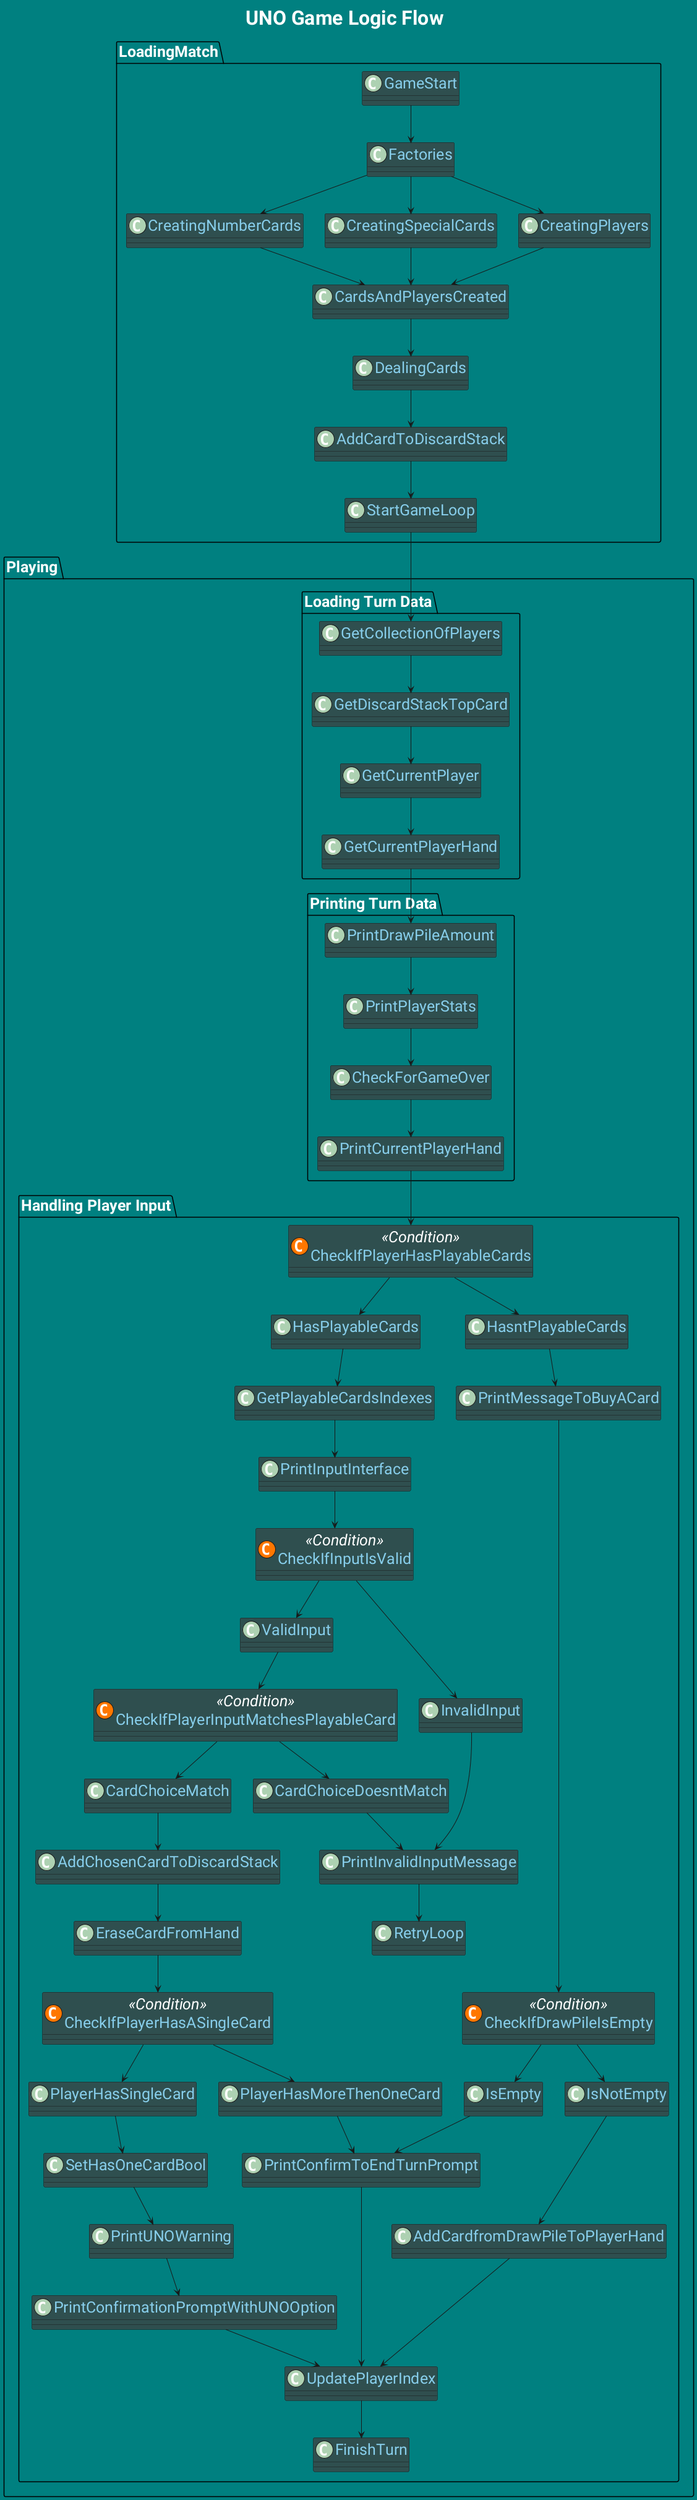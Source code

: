 @startuml UnoGameLogicFlow

title UNO Game Logic Flow

package LoadingMatch {
    class GameStart
    class Factories
    class CardsAndPlayersCreated
    class CreatingNumberCards
    class CreatingSpecialCards
    class CreatingPlayers
    class DealingCards
    class AddCardToDiscardStack
    class StartGameLoop

    GameStart --> Factories
    Factories --> CreatingNumberCards
    Factories --> CreatingSpecialCards
    Factories --> CreatingPlayers
    CreatingNumberCards --> CardsAndPlayersCreated
    CreatingSpecialCards --> CardsAndPlayersCreated
    CreatingPlayers --> CardsAndPlayersCreated
    CardsAndPlayersCreated --> DealingCards
    DealingCards --> AddCardToDiscardStack
    AddCardToDiscardStack --> StartGameLoop
}
package Playing {
    package "Loading Turn Data"{
        class GetCollectionOfPlayers
        class GetDiscardStackTopCard
        class GetCurrentPlayer
        class GetCurrentPlayerHand
        StartGameLoop --> GetCollectionOfPlayers
        GetCollectionOfPlayers --> GetDiscardStackTopCard
        GetDiscardStackTopCard --> GetCurrentPlayer
        GetCurrentPlayer --> GetCurrentPlayerHand
    }
    package "Printing Turn Data"{
        class PrintDrawPileAmount
        class PrintPlayerStats
        class CheckForGameOver
        class PrintCurrentPlayerHand
        GetCurrentPlayerHand --> PrintDrawPileAmount
        PrintDrawPileAmount --> PrintPlayerStats
        PrintPlayerStats --> CheckForGameOver
        CheckForGameOver --> PrintCurrentPlayerHand
    }
    package "Handling Player Input"{
        class CheckIfPlayerHasPlayableCards << (C, #FF7700) Condition >> 
        class ValidInput
        class InvalidInput
        class CardChoiceMatch
        class CardChoiceDoesntMatch
        class PrintInvalidInputMessage
        class PrintInputInterface
        class GetPlayableCardsIndexes
        class CheckIfPlayerInputMatchesPlayableCard << (C, #FF7700) Condition >> 
        class RetryLoop
        class AddChosenCardToDiscardStack
        class EraseCardFromHand
        class UpdatePlayerIndex
        class CheckIfInputIsValid << (C, #FF7700) Condition >> 
        class CheckIfPlayerHasASingleCard << (C, #FF7700) Condition >> 
        class PlayerHasSingleCard
        class PlayerHasMoreThenOneCard
        class HasPlayableCards
        class HasntPlayableCards
        class PrintMessageToBuyACard
        class CheckIfDrawPileIsEmpty << (C, #FF7700) Condition >> 
        class IsEmpty
        class IsNotEmpty
        class PrintConfirmToEndTurnPrompt
        class AddCardfromDrawPileToPlayerHand
        class FinishTurn

        PrintCurrentPlayerHand --> CheckIfPlayerHasPlayableCards
        CheckIfPlayerHasPlayableCards --> HasPlayableCards
        CheckIfPlayerHasPlayableCards --> HasntPlayableCards 
        HasPlayableCards --> GetPlayableCardsIndexes
        HasntPlayableCards --> PrintMessageToBuyACard
        PrintMessageToBuyACard --> CheckIfDrawPileIsEmpty
        CheckIfDrawPileIsEmpty --> IsEmpty
        CheckIfDrawPileIsEmpty --> IsNotEmpty
        IsEmpty --> PrintConfirmToEndTurnPrompt
        IsNotEmpty --> AddCardfromDrawPileToPlayerHand
        AddCardfromDrawPileToPlayerHand --> UpdatePlayerIndex
        UpdatePlayerIndex --> FinishTurn

        GetPlayableCardsIndexes --> PrintInputInterface
        PrintInputInterface --> CheckIfInputIsValid
        CheckIfInputIsValid --> ValidInput
        CheckIfInputIsValid --> InvalidInput
        ValidInput --> CheckIfPlayerInputMatchesPlayableCard
        InvalidInput --> PrintInvalidInputMessage
        PrintInvalidInputMessage --> RetryLoop
        CheckIfPlayerInputMatchesPlayableCard --> CardChoiceMatch
        CheckIfPlayerInputMatchesPlayableCard --> CardChoiceDoesntMatch
        CardChoiceMatch --> AddChosenCardToDiscardStack
        AddChosenCardToDiscardStack --> EraseCardFromHand
        EraseCardFromHand --> CheckIfPlayerHasASingleCard
        CheckIfPlayerHasASingleCard --> PlayerHasSingleCard
        CheckIfPlayerHasASingleCard --> PlayerHasMoreThenOneCard
        PlayerHasSingleCard --> SetHasOneCardBool
        SetHasOneCardBool --> PrintUNOWarning
        PrintUNOWarning --> PrintConfirmationPromptWithUNOOption
        PrintConfirmationPromptWithUNOOption --> UpdatePlayerIndex
        PlayerHasMoreThenOneCard --> PrintConfirmToEndTurnPrompt
        PrintConfirmToEndTurnPrompt --> UpdatePlayerIndex
        CardChoiceDoesntMatch --> PrintInvalidInputMessage
    }
}
'-------------------------------------------
skinParam TitleFontSize 32
skinparam backgroundColor Teal
skinParam ClassBackgroundColor DarkSlateGrey
skinParam DefaultFontColor White
skinParam ClassFontColor SkyBlue
skinParam ArrowColor LightSkyBlue 
skinparam DefaultFontSize 25
skinparam DefaultFontName Roboto
skinParam ClassAttributeColor Black

@enduml